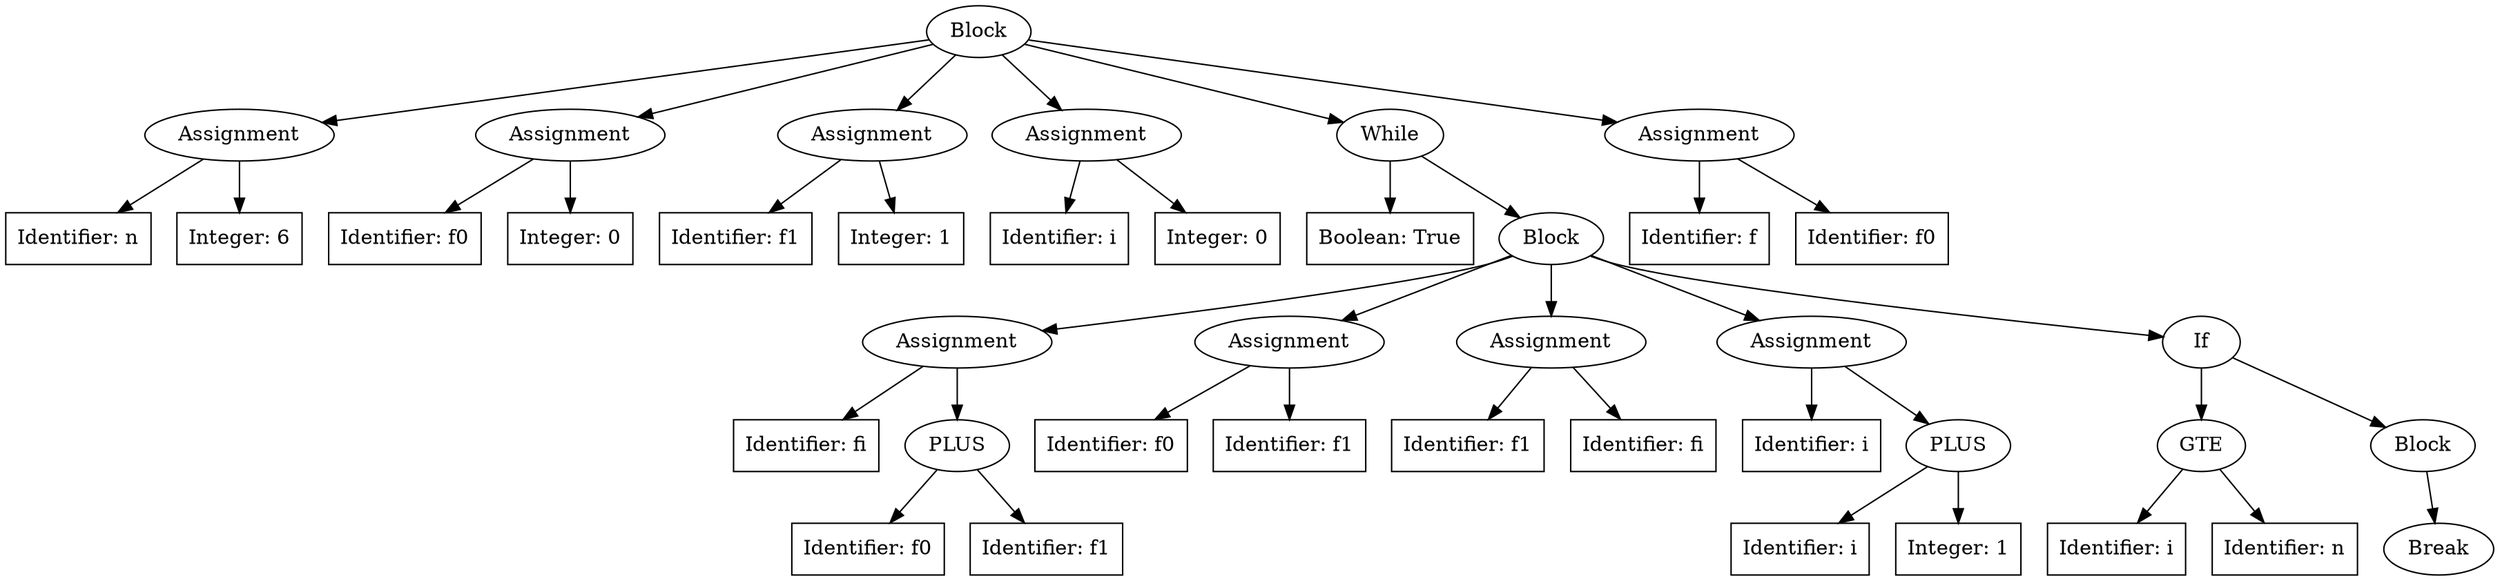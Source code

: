 digraph G {
	root40 [label="Block"]
	root40 -> assign1;
	assign1 [label="Assignment"]
	assign1 -> iden2;
	iden2 [shape=box,label="Identifier: n"]
	assign1 -> integer0;
	integer0 [shape=box,label="Integer: 6"]
	root40 -> assign4;
	assign4 [label="Assignment"]
	assign4 -> iden5;
	iden5 [shape=box,label="Identifier: f0"]
	assign4 -> integer3;
	integer3 [shape=box,label="Integer: 0"]
	root40 -> assign7;
	assign7 [label="Assignment"]
	assign7 -> iden8;
	iden8 [shape=box,label="Identifier: f1"]
	assign7 -> integer6;
	integer6 [shape=box,label="Integer: 1"]
	root40 -> assign10;
	assign10 [label="Assignment"]
	assign10 -> iden11;
	iden11 [shape=box,label="Identifier: i"]
	assign10 -> integer9;
	integer9 [shape=box,label="Integer: 0"]
	root40 -> while36;
	while36 [label="While"]
	while36 -> bool12;
	bool12 [shape=box,label="Boolean: True"]
	while36 -> block35;
	block35 [label="Block"]
	block35 -> assign16;
	assign16 [label="Assignment"]
	assign16 -> iden17;
	iden17 [shape=box,label="Identifier: fi"]
	assign16 -> plus15;
	plus15 [label="PLUS"]
	plus15 -> iden13;
	iden13 [shape=box,label="Identifier: f0"]
	plus15 -> iden14;
	iden14 [shape=box,label="Identifier: f1"]
	block35 -> assign19;
	assign19 [label="Assignment"]
	assign19 -> iden20;
	iden20 [shape=box,label="Identifier: f0"]
	assign19 -> iden18;
	iden18 [shape=box,label="Identifier: f1"]
	block35 -> assign22;
	assign22 [label="Assignment"]
	assign22 -> iden23;
	iden23 [shape=box,label="Identifier: f1"]
	assign22 -> iden21;
	iden21 [shape=box,label="Identifier: fi"]
	block35 -> assign27;
	assign27 [label="Assignment"]
	assign27 -> iden28;
	iden28 [shape=box,label="Identifier: i"]
	assign27 -> plus26;
	plus26 [label="PLUS"]
	plus26 -> iden24;
	iden24 [shape=box,label="Identifier: i"]
	plus26 -> integer25;
	integer25 [shape=box,label="Integer: 1"]
	block35 -> if34;
	if34 [label="If"]
	if34 -> gte31;
	gte31 [label="GTE"]
	gte31 -> iden29;
	iden29 [shape=box,label="Identifier: i"]
	gte31 -> iden30;
	iden30 [shape=box,label="Identifier: n"]
	if34 -> block33;
	block33 [label="Block"]
	block33 -> break32;
	break32 [label="Break"]
	root40 -> assign38;
	assign38 [label="Assignment"]
	assign38 -> iden39;
	iden39 [shape=box,label="Identifier: f"]
	assign38 -> iden37;
	iden37 [shape=box,label="Identifier: f0"]
}
